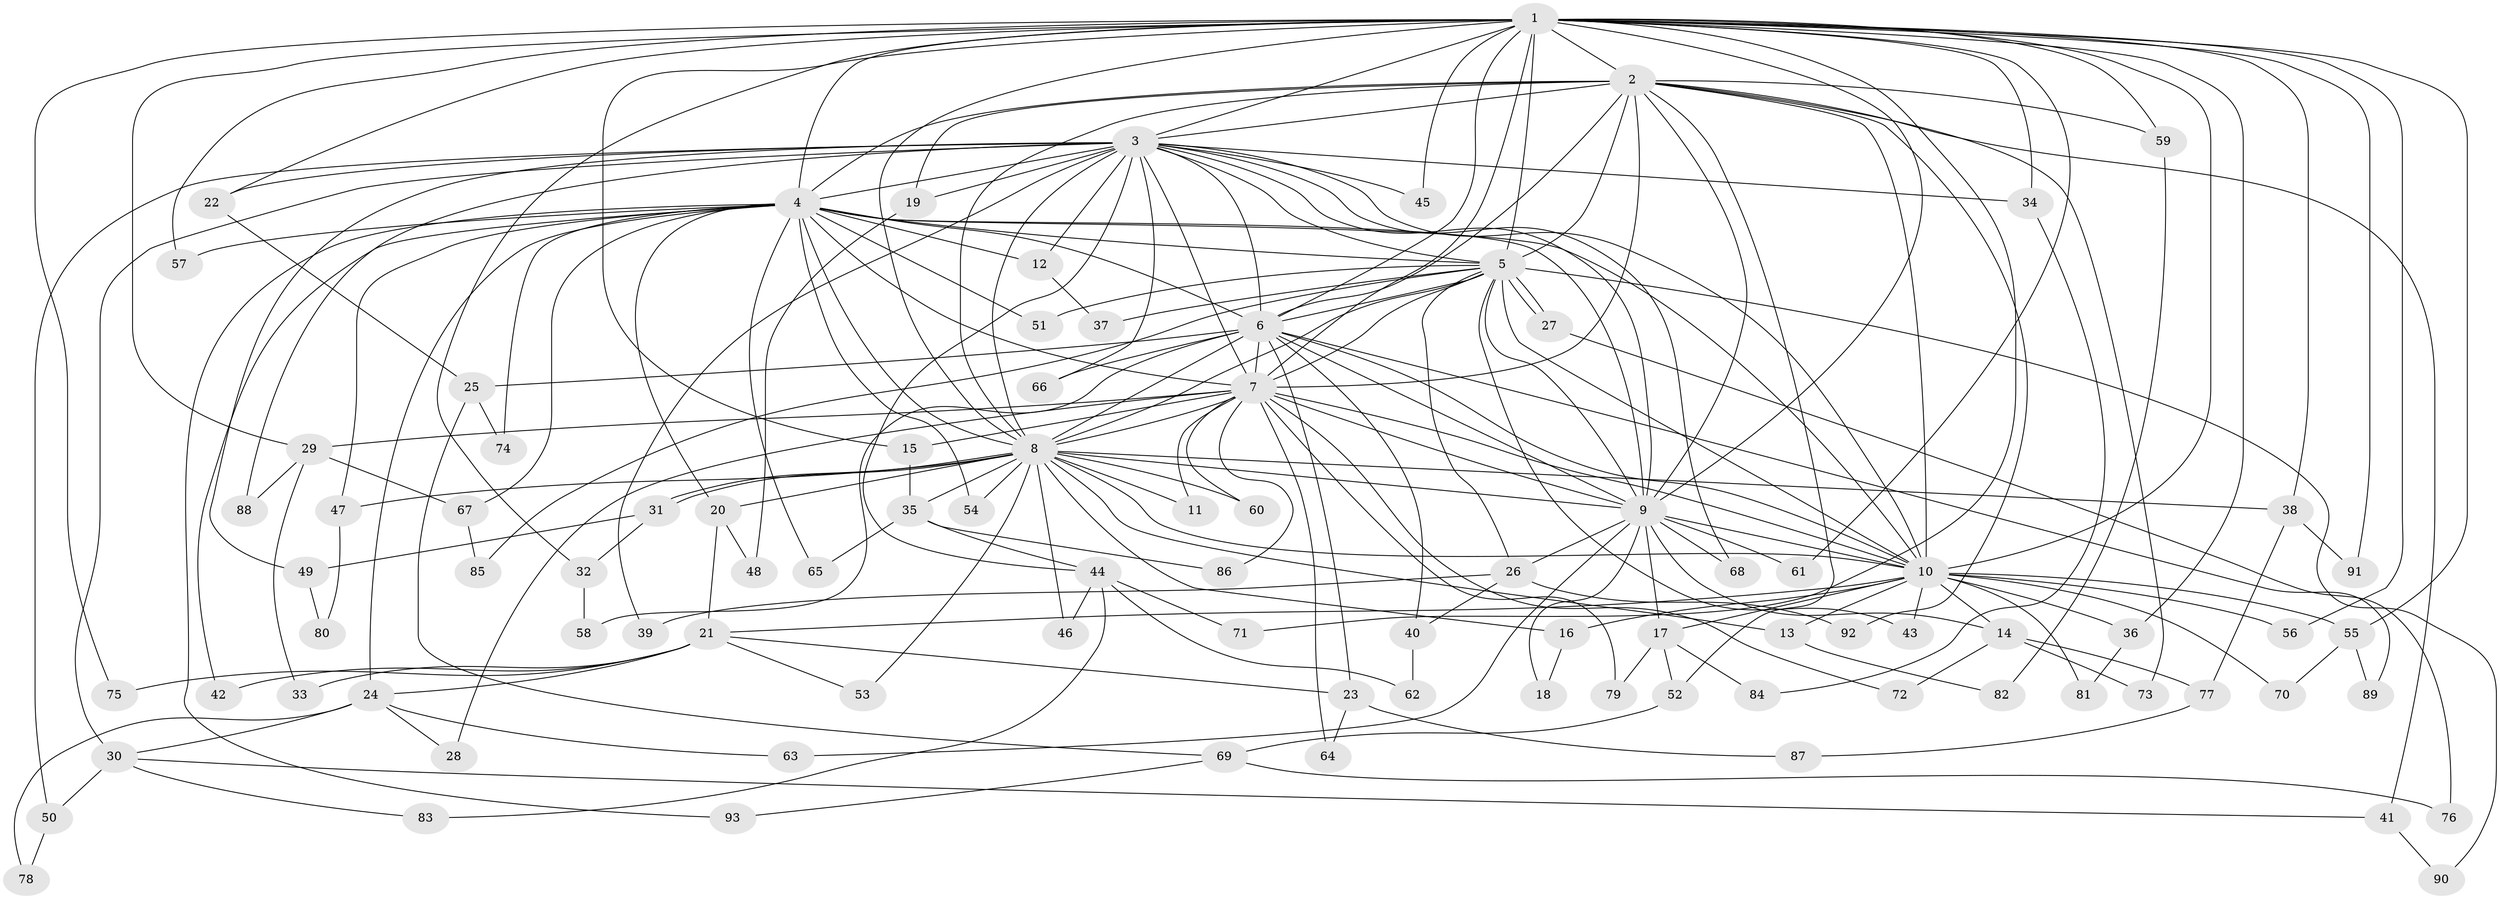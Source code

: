 // coarse degree distribution, {28: 0.014925373134328358, 23: 0.014925373134328358, 18: 0.014925373134328358, 20: 0.029850746268656716, 11: 0.014925373134328358, 16: 0.014925373134328358, 2: 0.44776119402985076, 3: 0.23880597014925373, 5: 0.08955223880597014, 4: 0.07462686567164178, 8: 0.014925373134328358, 6: 0.029850746268656716}
// Generated by graph-tools (version 1.1) at 2025/23/03/03/25 07:23:38]
// undirected, 93 vertices, 211 edges
graph export_dot {
graph [start="1"]
  node [color=gray90,style=filled];
  1;
  2;
  3;
  4;
  5;
  6;
  7;
  8;
  9;
  10;
  11;
  12;
  13;
  14;
  15;
  16;
  17;
  18;
  19;
  20;
  21;
  22;
  23;
  24;
  25;
  26;
  27;
  28;
  29;
  30;
  31;
  32;
  33;
  34;
  35;
  36;
  37;
  38;
  39;
  40;
  41;
  42;
  43;
  44;
  45;
  46;
  47;
  48;
  49;
  50;
  51;
  52;
  53;
  54;
  55;
  56;
  57;
  58;
  59;
  60;
  61;
  62;
  63;
  64;
  65;
  66;
  67;
  68;
  69;
  70;
  71;
  72;
  73;
  74;
  75;
  76;
  77;
  78;
  79;
  80;
  81;
  82;
  83;
  84;
  85;
  86;
  87;
  88;
  89;
  90;
  91;
  92;
  93;
  1 -- 2;
  1 -- 3;
  1 -- 4;
  1 -- 5;
  1 -- 6;
  1 -- 7;
  1 -- 8;
  1 -- 9;
  1 -- 10;
  1 -- 15;
  1 -- 22;
  1 -- 29;
  1 -- 32;
  1 -- 34;
  1 -- 36;
  1 -- 38;
  1 -- 45;
  1 -- 55;
  1 -- 56;
  1 -- 57;
  1 -- 59;
  1 -- 61;
  1 -- 71;
  1 -- 75;
  1 -- 91;
  2 -- 3;
  2 -- 4;
  2 -- 5;
  2 -- 6;
  2 -- 7;
  2 -- 8;
  2 -- 9;
  2 -- 10;
  2 -- 19;
  2 -- 41;
  2 -- 52;
  2 -- 59;
  2 -- 73;
  2 -- 92;
  3 -- 4;
  3 -- 5;
  3 -- 6;
  3 -- 7;
  3 -- 8;
  3 -- 9;
  3 -- 10;
  3 -- 12;
  3 -- 19;
  3 -- 22;
  3 -- 30;
  3 -- 34;
  3 -- 39;
  3 -- 44;
  3 -- 45;
  3 -- 49;
  3 -- 50;
  3 -- 66;
  3 -- 68;
  3 -- 88;
  4 -- 5;
  4 -- 6;
  4 -- 7;
  4 -- 8;
  4 -- 9;
  4 -- 10;
  4 -- 12;
  4 -- 20;
  4 -- 24;
  4 -- 42;
  4 -- 47;
  4 -- 51;
  4 -- 54;
  4 -- 57;
  4 -- 65;
  4 -- 67;
  4 -- 74;
  4 -- 93;
  5 -- 6;
  5 -- 7;
  5 -- 8;
  5 -- 9;
  5 -- 10;
  5 -- 26;
  5 -- 27;
  5 -- 27;
  5 -- 37;
  5 -- 43;
  5 -- 51;
  5 -- 85;
  5 -- 90;
  6 -- 7;
  6 -- 8;
  6 -- 9;
  6 -- 10;
  6 -- 23;
  6 -- 25;
  6 -- 40;
  6 -- 58;
  6 -- 66;
  6 -- 89;
  7 -- 8;
  7 -- 9;
  7 -- 10;
  7 -- 11;
  7 -- 15;
  7 -- 28;
  7 -- 29;
  7 -- 60;
  7 -- 64;
  7 -- 72;
  7 -- 79;
  7 -- 86;
  8 -- 9;
  8 -- 10;
  8 -- 11;
  8 -- 13;
  8 -- 16;
  8 -- 20;
  8 -- 31;
  8 -- 31;
  8 -- 35;
  8 -- 38;
  8 -- 46;
  8 -- 47;
  8 -- 53;
  8 -- 54;
  8 -- 60;
  9 -- 10;
  9 -- 14;
  9 -- 17;
  9 -- 18;
  9 -- 26;
  9 -- 61;
  9 -- 63;
  9 -- 68;
  10 -- 13;
  10 -- 14;
  10 -- 16;
  10 -- 17;
  10 -- 21;
  10 -- 36;
  10 -- 43;
  10 -- 55;
  10 -- 56;
  10 -- 70;
  10 -- 81;
  12 -- 37;
  13 -- 82;
  14 -- 72;
  14 -- 73;
  14 -- 77;
  15 -- 35;
  16 -- 18;
  17 -- 52;
  17 -- 79;
  17 -- 84;
  19 -- 48;
  20 -- 21;
  20 -- 48;
  21 -- 23;
  21 -- 24;
  21 -- 33;
  21 -- 42;
  21 -- 53;
  21 -- 75;
  22 -- 25;
  23 -- 64;
  23 -- 87;
  24 -- 28;
  24 -- 30;
  24 -- 63;
  24 -- 78;
  25 -- 69;
  25 -- 74;
  26 -- 39;
  26 -- 40;
  26 -- 92;
  27 -- 76;
  29 -- 33;
  29 -- 67;
  29 -- 88;
  30 -- 41;
  30 -- 50;
  30 -- 83;
  31 -- 32;
  31 -- 49;
  32 -- 58;
  34 -- 84;
  35 -- 44;
  35 -- 65;
  35 -- 86;
  36 -- 81;
  38 -- 77;
  38 -- 91;
  40 -- 62;
  41 -- 90;
  44 -- 46;
  44 -- 62;
  44 -- 71;
  44 -- 83;
  47 -- 80;
  49 -- 80;
  50 -- 78;
  52 -- 69;
  55 -- 70;
  55 -- 89;
  59 -- 82;
  67 -- 85;
  69 -- 76;
  69 -- 93;
  77 -- 87;
}
